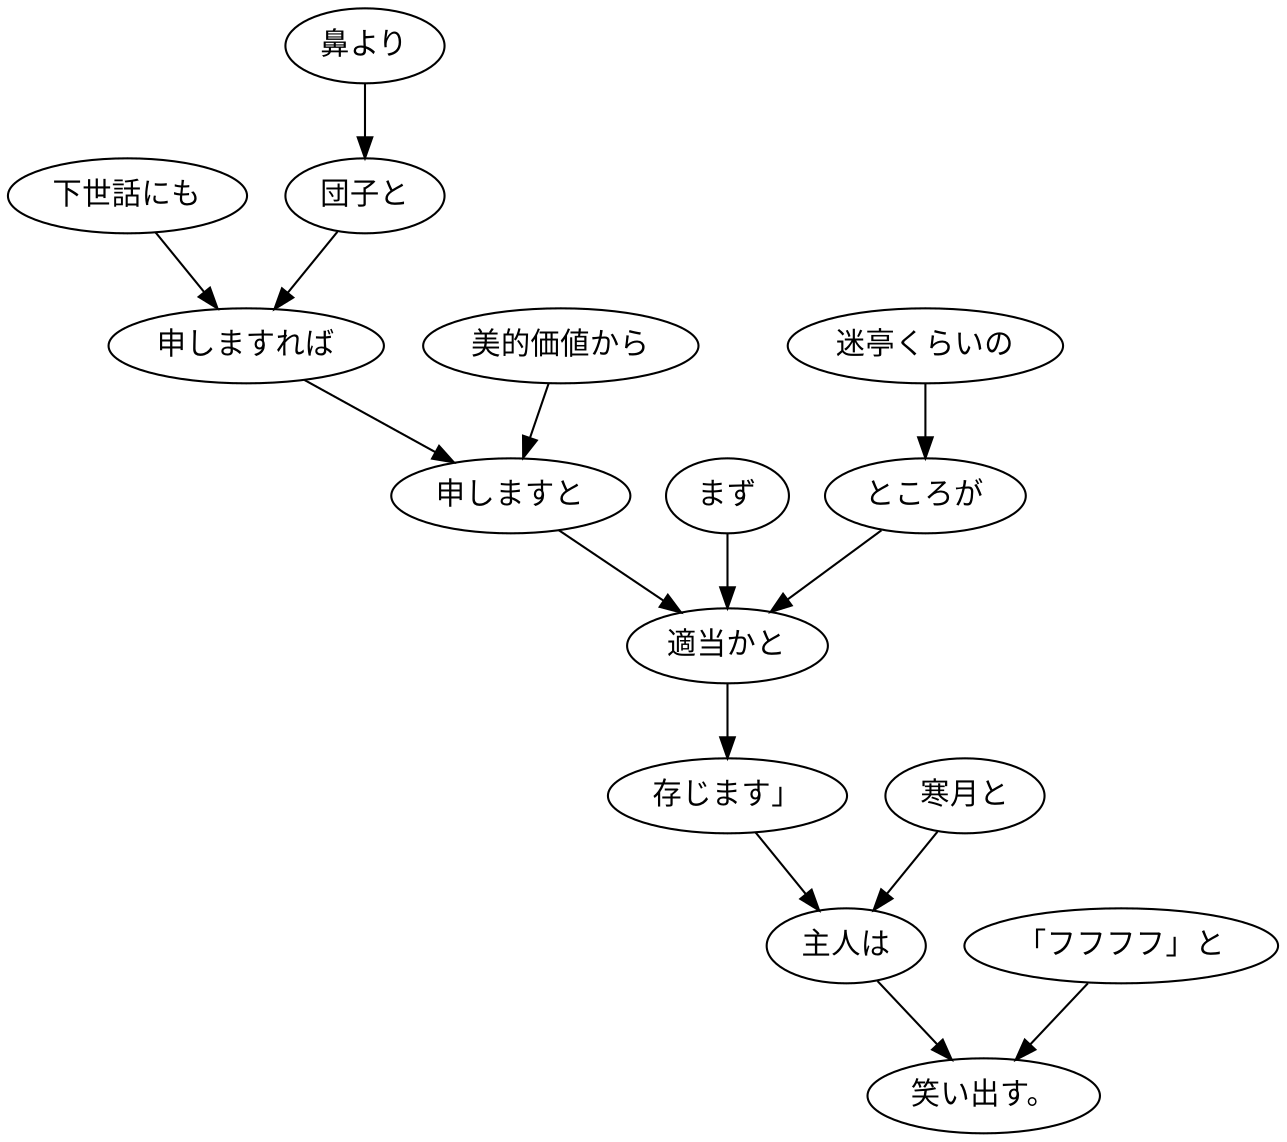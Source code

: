 digraph graph1989 {
	node0 [label="下世話にも"];
	node1 [label="鼻より"];
	node2 [label="団子と"];
	node3 [label="申しますれば"];
	node4 [label="美的価値から"];
	node5 [label="申しますと"];
	node6 [label="まず"];
	node7 [label="迷亭くらいの"];
	node8 [label="ところが"];
	node9 [label="適当かと"];
	node10 [label="存じます」"];
	node11 [label="寒月と"];
	node12 [label="主人は"];
	node13 [label="「フフフフ」と"];
	node14 [label="笑い出す。"];
	node0 -> node3;
	node1 -> node2;
	node2 -> node3;
	node3 -> node5;
	node4 -> node5;
	node5 -> node9;
	node6 -> node9;
	node7 -> node8;
	node8 -> node9;
	node9 -> node10;
	node10 -> node12;
	node11 -> node12;
	node12 -> node14;
	node13 -> node14;
}
